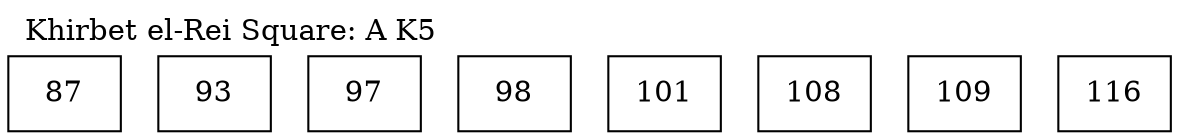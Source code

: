 
graph A_K5 {
	splines=ortho;
	overlap=false;
	newrank=true;
	labelloc=top;
	labeljust="l";
	
	page=8;
	ranksep=0.75;
	label="Khirbet el-Rei Square: A K5"
	"1000051517990282556" [label="87", shape=box, style=filled, fillcolor=white];
	"1000051517990593547" [label="93", shape=box, style=filled, fillcolor=white];
	"1000051517991131866" [label="97", shape=box, style=filled, fillcolor=white];
	"1000051517991406202" [label="98", shape=box, style=filled, fillcolor=white];
	"1000051517992375944" [label="101", shape=box, style=filled, fillcolor=white];
	"1000051517992734748" [label="108", shape=box, style=filled, fillcolor=white];
	"1000051517993919907" [label="109", shape=box, style=filled, fillcolor=white];
	"1000051517996904842" [label="116", shape=box, style=filled, fillcolor=white];
}